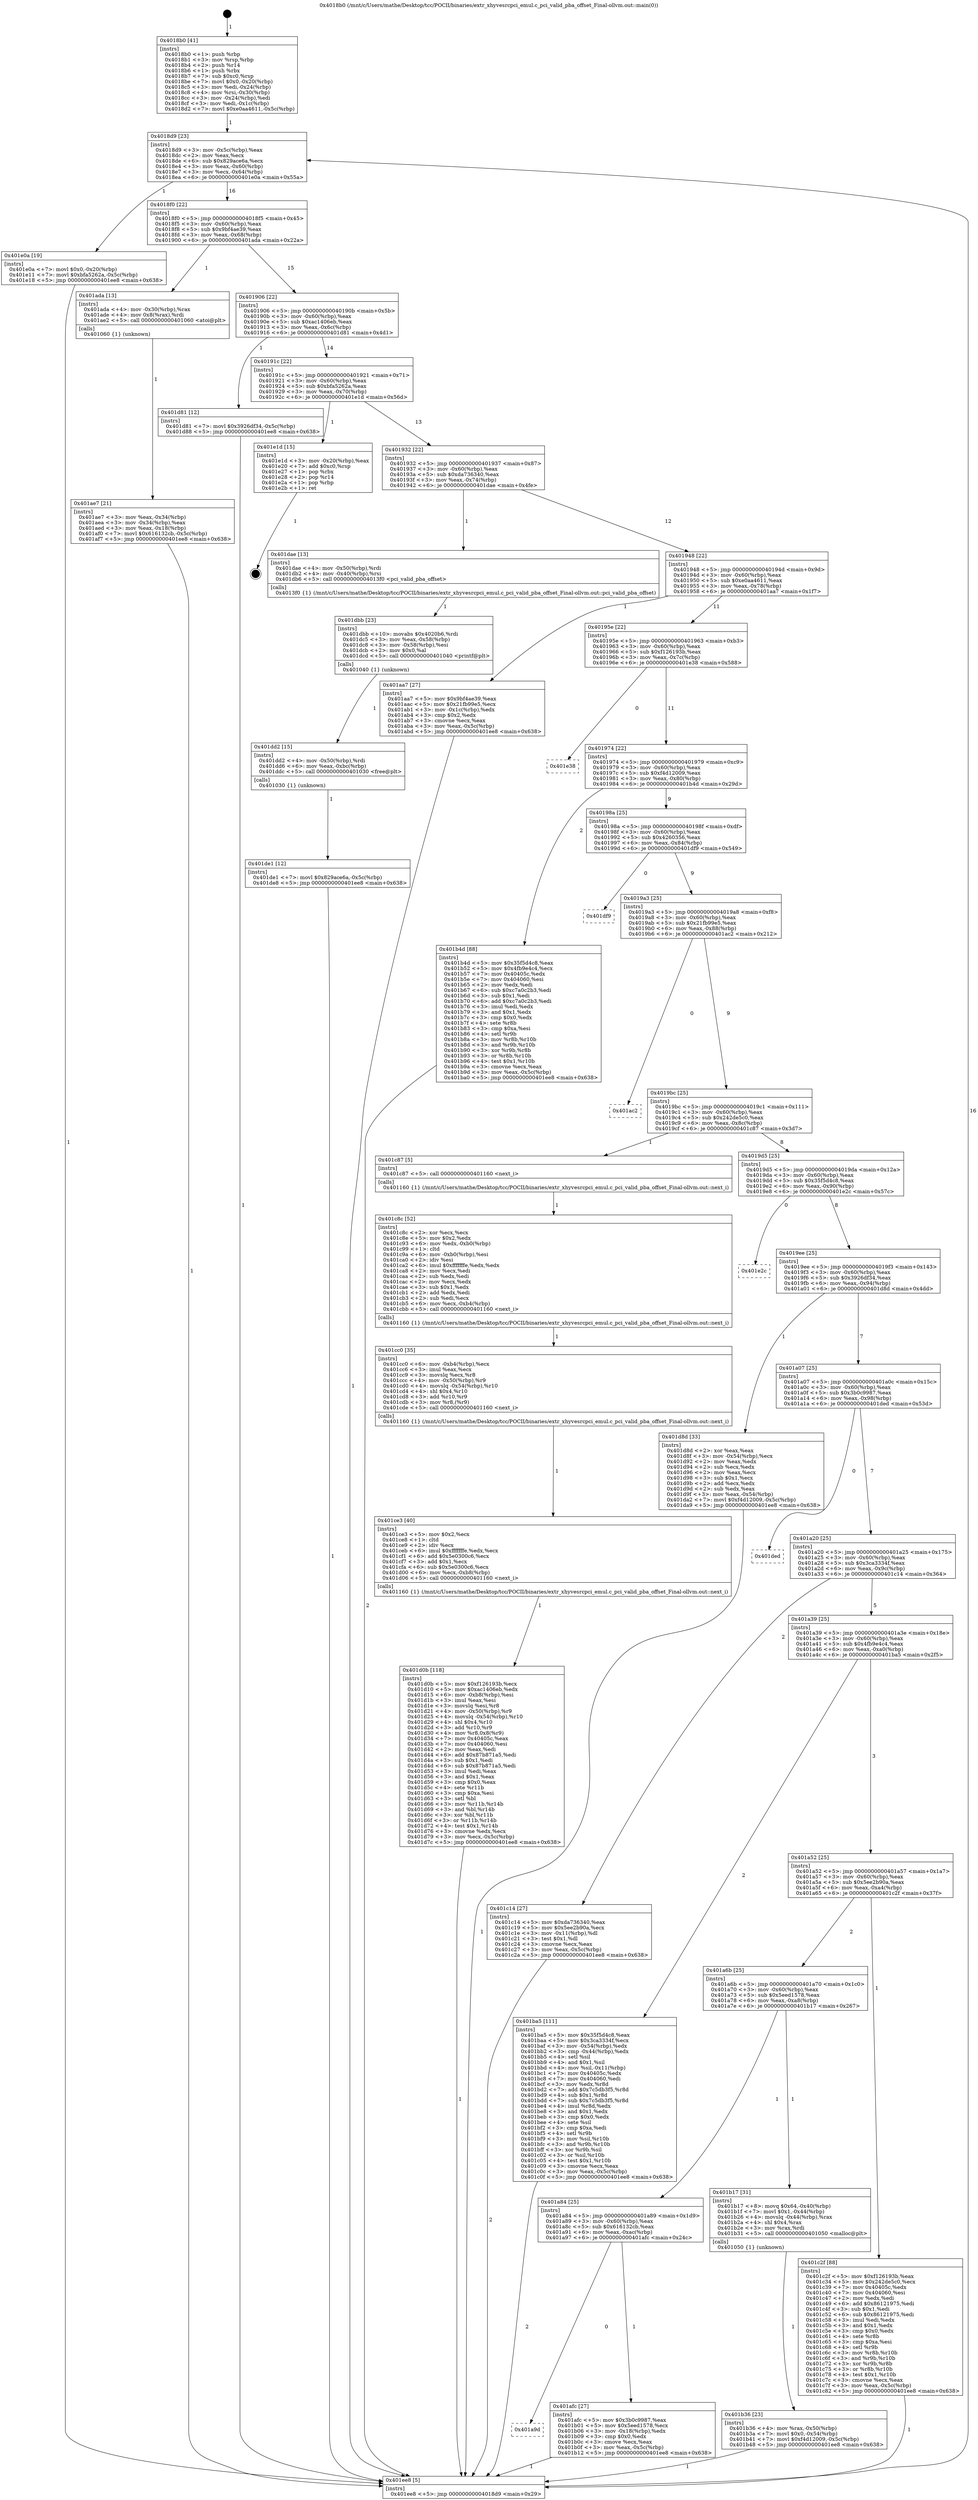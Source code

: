 digraph "0x4018b0" {
  label = "0x4018b0 (/mnt/c/Users/mathe/Desktop/tcc/POCII/binaries/extr_xhyvesrcpci_emul.c_pci_valid_pba_offset_Final-ollvm.out::main(0))"
  labelloc = "t"
  node[shape=record]

  Entry [label="",width=0.3,height=0.3,shape=circle,fillcolor=black,style=filled]
  "0x4018d9" [label="{
     0x4018d9 [23]\l
     | [instrs]\l
     &nbsp;&nbsp;0x4018d9 \<+3\>: mov -0x5c(%rbp),%eax\l
     &nbsp;&nbsp;0x4018dc \<+2\>: mov %eax,%ecx\l
     &nbsp;&nbsp;0x4018de \<+6\>: sub $0x829ace6a,%ecx\l
     &nbsp;&nbsp;0x4018e4 \<+3\>: mov %eax,-0x60(%rbp)\l
     &nbsp;&nbsp;0x4018e7 \<+3\>: mov %ecx,-0x64(%rbp)\l
     &nbsp;&nbsp;0x4018ea \<+6\>: je 0000000000401e0a \<main+0x55a\>\l
  }"]
  "0x401e0a" [label="{
     0x401e0a [19]\l
     | [instrs]\l
     &nbsp;&nbsp;0x401e0a \<+7\>: movl $0x0,-0x20(%rbp)\l
     &nbsp;&nbsp;0x401e11 \<+7\>: movl $0xbfa5262a,-0x5c(%rbp)\l
     &nbsp;&nbsp;0x401e18 \<+5\>: jmp 0000000000401ee8 \<main+0x638\>\l
  }"]
  "0x4018f0" [label="{
     0x4018f0 [22]\l
     | [instrs]\l
     &nbsp;&nbsp;0x4018f0 \<+5\>: jmp 00000000004018f5 \<main+0x45\>\l
     &nbsp;&nbsp;0x4018f5 \<+3\>: mov -0x60(%rbp),%eax\l
     &nbsp;&nbsp;0x4018f8 \<+5\>: sub $0x9bf4ae39,%eax\l
     &nbsp;&nbsp;0x4018fd \<+3\>: mov %eax,-0x68(%rbp)\l
     &nbsp;&nbsp;0x401900 \<+6\>: je 0000000000401ada \<main+0x22a\>\l
  }"]
  Exit [label="",width=0.3,height=0.3,shape=circle,fillcolor=black,style=filled,peripheries=2]
  "0x401ada" [label="{
     0x401ada [13]\l
     | [instrs]\l
     &nbsp;&nbsp;0x401ada \<+4\>: mov -0x30(%rbp),%rax\l
     &nbsp;&nbsp;0x401ade \<+4\>: mov 0x8(%rax),%rdi\l
     &nbsp;&nbsp;0x401ae2 \<+5\>: call 0000000000401060 \<atoi@plt\>\l
     | [calls]\l
     &nbsp;&nbsp;0x401060 \{1\} (unknown)\l
  }"]
  "0x401906" [label="{
     0x401906 [22]\l
     | [instrs]\l
     &nbsp;&nbsp;0x401906 \<+5\>: jmp 000000000040190b \<main+0x5b\>\l
     &nbsp;&nbsp;0x40190b \<+3\>: mov -0x60(%rbp),%eax\l
     &nbsp;&nbsp;0x40190e \<+5\>: sub $0xac1406eb,%eax\l
     &nbsp;&nbsp;0x401913 \<+3\>: mov %eax,-0x6c(%rbp)\l
     &nbsp;&nbsp;0x401916 \<+6\>: je 0000000000401d81 \<main+0x4d1\>\l
  }"]
  "0x401de1" [label="{
     0x401de1 [12]\l
     | [instrs]\l
     &nbsp;&nbsp;0x401de1 \<+7\>: movl $0x829ace6a,-0x5c(%rbp)\l
     &nbsp;&nbsp;0x401de8 \<+5\>: jmp 0000000000401ee8 \<main+0x638\>\l
  }"]
  "0x401d81" [label="{
     0x401d81 [12]\l
     | [instrs]\l
     &nbsp;&nbsp;0x401d81 \<+7\>: movl $0x3926df34,-0x5c(%rbp)\l
     &nbsp;&nbsp;0x401d88 \<+5\>: jmp 0000000000401ee8 \<main+0x638\>\l
  }"]
  "0x40191c" [label="{
     0x40191c [22]\l
     | [instrs]\l
     &nbsp;&nbsp;0x40191c \<+5\>: jmp 0000000000401921 \<main+0x71\>\l
     &nbsp;&nbsp;0x401921 \<+3\>: mov -0x60(%rbp),%eax\l
     &nbsp;&nbsp;0x401924 \<+5\>: sub $0xbfa5262a,%eax\l
     &nbsp;&nbsp;0x401929 \<+3\>: mov %eax,-0x70(%rbp)\l
     &nbsp;&nbsp;0x40192c \<+6\>: je 0000000000401e1d \<main+0x56d\>\l
  }"]
  "0x401dd2" [label="{
     0x401dd2 [15]\l
     | [instrs]\l
     &nbsp;&nbsp;0x401dd2 \<+4\>: mov -0x50(%rbp),%rdi\l
     &nbsp;&nbsp;0x401dd6 \<+6\>: mov %eax,-0xbc(%rbp)\l
     &nbsp;&nbsp;0x401ddc \<+5\>: call 0000000000401030 \<free@plt\>\l
     | [calls]\l
     &nbsp;&nbsp;0x401030 \{1\} (unknown)\l
  }"]
  "0x401e1d" [label="{
     0x401e1d [15]\l
     | [instrs]\l
     &nbsp;&nbsp;0x401e1d \<+3\>: mov -0x20(%rbp),%eax\l
     &nbsp;&nbsp;0x401e20 \<+7\>: add $0xc0,%rsp\l
     &nbsp;&nbsp;0x401e27 \<+1\>: pop %rbx\l
     &nbsp;&nbsp;0x401e28 \<+2\>: pop %r14\l
     &nbsp;&nbsp;0x401e2a \<+1\>: pop %rbp\l
     &nbsp;&nbsp;0x401e2b \<+1\>: ret\l
  }"]
  "0x401932" [label="{
     0x401932 [22]\l
     | [instrs]\l
     &nbsp;&nbsp;0x401932 \<+5\>: jmp 0000000000401937 \<main+0x87\>\l
     &nbsp;&nbsp;0x401937 \<+3\>: mov -0x60(%rbp),%eax\l
     &nbsp;&nbsp;0x40193a \<+5\>: sub $0xda736340,%eax\l
     &nbsp;&nbsp;0x40193f \<+3\>: mov %eax,-0x74(%rbp)\l
     &nbsp;&nbsp;0x401942 \<+6\>: je 0000000000401dae \<main+0x4fe\>\l
  }"]
  "0x401dbb" [label="{
     0x401dbb [23]\l
     | [instrs]\l
     &nbsp;&nbsp;0x401dbb \<+10\>: movabs $0x4020b6,%rdi\l
     &nbsp;&nbsp;0x401dc5 \<+3\>: mov %eax,-0x58(%rbp)\l
     &nbsp;&nbsp;0x401dc8 \<+3\>: mov -0x58(%rbp),%esi\l
     &nbsp;&nbsp;0x401dcb \<+2\>: mov $0x0,%al\l
     &nbsp;&nbsp;0x401dcd \<+5\>: call 0000000000401040 \<printf@plt\>\l
     | [calls]\l
     &nbsp;&nbsp;0x401040 \{1\} (unknown)\l
  }"]
  "0x401dae" [label="{
     0x401dae [13]\l
     | [instrs]\l
     &nbsp;&nbsp;0x401dae \<+4\>: mov -0x50(%rbp),%rdi\l
     &nbsp;&nbsp;0x401db2 \<+4\>: mov -0x40(%rbp),%rsi\l
     &nbsp;&nbsp;0x401db6 \<+5\>: call 00000000004013f0 \<pci_valid_pba_offset\>\l
     | [calls]\l
     &nbsp;&nbsp;0x4013f0 \{1\} (/mnt/c/Users/mathe/Desktop/tcc/POCII/binaries/extr_xhyvesrcpci_emul.c_pci_valid_pba_offset_Final-ollvm.out::pci_valid_pba_offset)\l
  }"]
  "0x401948" [label="{
     0x401948 [22]\l
     | [instrs]\l
     &nbsp;&nbsp;0x401948 \<+5\>: jmp 000000000040194d \<main+0x9d\>\l
     &nbsp;&nbsp;0x40194d \<+3\>: mov -0x60(%rbp),%eax\l
     &nbsp;&nbsp;0x401950 \<+5\>: sub $0xe0aa4611,%eax\l
     &nbsp;&nbsp;0x401955 \<+3\>: mov %eax,-0x78(%rbp)\l
     &nbsp;&nbsp;0x401958 \<+6\>: je 0000000000401aa7 \<main+0x1f7\>\l
  }"]
  "0x401d0b" [label="{
     0x401d0b [118]\l
     | [instrs]\l
     &nbsp;&nbsp;0x401d0b \<+5\>: mov $0xf126193b,%ecx\l
     &nbsp;&nbsp;0x401d10 \<+5\>: mov $0xac1406eb,%edx\l
     &nbsp;&nbsp;0x401d15 \<+6\>: mov -0xb8(%rbp),%esi\l
     &nbsp;&nbsp;0x401d1b \<+3\>: imul %eax,%esi\l
     &nbsp;&nbsp;0x401d1e \<+3\>: movslq %esi,%r8\l
     &nbsp;&nbsp;0x401d21 \<+4\>: mov -0x50(%rbp),%r9\l
     &nbsp;&nbsp;0x401d25 \<+4\>: movslq -0x54(%rbp),%r10\l
     &nbsp;&nbsp;0x401d29 \<+4\>: shl $0x4,%r10\l
     &nbsp;&nbsp;0x401d2d \<+3\>: add %r10,%r9\l
     &nbsp;&nbsp;0x401d30 \<+4\>: mov %r8,0x8(%r9)\l
     &nbsp;&nbsp;0x401d34 \<+7\>: mov 0x40405c,%eax\l
     &nbsp;&nbsp;0x401d3b \<+7\>: mov 0x404060,%esi\l
     &nbsp;&nbsp;0x401d42 \<+2\>: mov %eax,%edi\l
     &nbsp;&nbsp;0x401d44 \<+6\>: add $0x87b871a5,%edi\l
     &nbsp;&nbsp;0x401d4a \<+3\>: sub $0x1,%edi\l
     &nbsp;&nbsp;0x401d4d \<+6\>: sub $0x87b871a5,%edi\l
     &nbsp;&nbsp;0x401d53 \<+3\>: imul %edi,%eax\l
     &nbsp;&nbsp;0x401d56 \<+3\>: and $0x1,%eax\l
     &nbsp;&nbsp;0x401d59 \<+3\>: cmp $0x0,%eax\l
     &nbsp;&nbsp;0x401d5c \<+4\>: sete %r11b\l
     &nbsp;&nbsp;0x401d60 \<+3\>: cmp $0xa,%esi\l
     &nbsp;&nbsp;0x401d63 \<+3\>: setl %bl\l
     &nbsp;&nbsp;0x401d66 \<+3\>: mov %r11b,%r14b\l
     &nbsp;&nbsp;0x401d69 \<+3\>: and %bl,%r14b\l
     &nbsp;&nbsp;0x401d6c \<+3\>: xor %bl,%r11b\l
     &nbsp;&nbsp;0x401d6f \<+3\>: or %r11b,%r14b\l
     &nbsp;&nbsp;0x401d72 \<+4\>: test $0x1,%r14b\l
     &nbsp;&nbsp;0x401d76 \<+3\>: cmovne %edx,%ecx\l
     &nbsp;&nbsp;0x401d79 \<+3\>: mov %ecx,-0x5c(%rbp)\l
     &nbsp;&nbsp;0x401d7c \<+5\>: jmp 0000000000401ee8 \<main+0x638\>\l
  }"]
  "0x401aa7" [label="{
     0x401aa7 [27]\l
     | [instrs]\l
     &nbsp;&nbsp;0x401aa7 \<+5\>: mov $0x9bf4ae39,%eax\l
     &nbsp;&nbsp;0x401aac \<+5\>: mov $0x21fb99e5,%ecx\l
     &nbsp;&nbsp;0x401ab1 \<+3\>: mov -0x1c(%rbp),%edx\l
     &nbsp;&nbsp;0x401ab4 \<+3\>: cmp $0x2,%edx\l
     &nbsp;&nbsp;0x401ab7 \<+3\>: cmovne %ecx,%eax\l
     &nbsp;&nbsp;0x401aba \<+3\>: mov %eax,-0x5c(%rbp)\l
     &nbsp;&nbsp;0x401abd \<+5\>: jmp 0000000000401ee8 \<main+0x638\>\l
  }"]
  "0x40195e" [label="{
     0x40195e [22]\l
     | [instrs]\l
     &nbsp;&nbsp;0x40195e \<+5\>: jmp 0000000000401963 \<main+0xb3\>\l
     &nbsp;&nbsp;0x401963 \<+3\>: mov -0x60(%rbp),%eax\l
     &nbsp;&nbsp;0x401966 \<+5\>: sub $0xf126193b,%eax\l
     &nbsp;&nbsp;0x40196b \<+3\>: mov %eax,-0x7c(%rbp)\l
     &nbsp;&nbsp;0x40196e \<+6\>: je 0000000000401e38 \<main+0x588\>\l
  }"]
  "0x401ee8" [label="{
     0x401ee8 [5]\l
     | [instrs]\l
     &nbsp;&nbsp;0x401ee8 \<+5\>: jmp 00000000004018d9 \<main+0x29\>\l
  }"]
  "0x4018b0" [label="{
     0x4018b0 [41]\l
     | [instrs]\l
     &nbsp;&nbsp;0x4018b0 \<+1\>: push %rbp\l
     &nbsp;&nbsp;0x4018b1 \<+3\>: mov %rsp,%rbp\l
     &nbsp;&nbsp;0x4018b4 \<+2\>: push %r14\l
     &nbsp;&nbsp;0x4018b6 \<+1\>: push %rbx\l
     &nbsp;&nbsp;0x4018b7 \<+7\>: sub $0xc0,%rsp\l
     &nbsp;&nbsp;0x4018be \<+7\>: movl $0x0,-0x20(%rbp)\l
     &nbsp;&nbsp;0x4018c5 \<+3\>: mov %edi,-0x24(%rbp)\l
     &nbsp;&nbsp;0x4018c8 \<+4\>: mov %rsi,-0x30(%rbp)\l
     &nbsp;&nbsp;0x4018cc \<+3\>: mov -0x24(%rbp),%edi\l
     &nbsp;&nbsp;0x4018cf \<+3\>: mov %edi,-0x1c(%rbp)\l
     &nbsp;&nbsp;0x4018d2 \<+7\>: movl $0xe0aa4611,-0x5c(%rbp)\l
  }"]
  "0x401ae7" [label="{
     0x401ae7 [21]\l
     | [instrs]\l
     &nbsp;&nbsp;0x401ae7 \<+3\>: mov %eax,-0x34(%rbp)\l
     &nbsp;&nbsp;0x401aea \<+3\>: mov -0x34(%rbp),%eax\l
     &nbsp;&nbsp;0x401aed \<+3\>: mov %eax,-0x18(%rbp)\l
     &nbsp;&nbsp;0x401af0 \<+7\>: movl $0x616132cb,-0x5c(%rbp)\l
     &nbsp;&nbsp;0x401af7 \<+5\>: jmp 0000000000401ee8 \<main+0x638\>\l
  }"]
  "0x401ce3" [label="{
     0x401ce3 [40]\l
     | [instrs]\l
     &nbsp;&nbsp;0x401ce3 \<+5\>: mov $0x2,%ecx\l
     &nbsp;&nbsp;0x401ce8 \<+1\>: cltd\l
     &nbsp;&nbsp;0x401ce9 \<+2\>: idiv %ecx\l
     &nbsp;&nbsp;0x401ceb \<+6\>: imul $0xfffffffe,%edx,%ecx\l
     &nbsp;&nbsp;0x401cf1 \<+6\>: add $0x5e0300c6,%ecx\l
     &nbsp;&nbsp;0x401cf7 \<+3\>: add $0x1,%ecx\l
     &nbsp;&nbsp;0x401cfa \<+6\>: sub $0x5e0300c6,%ecx\l
     &nbsp;&nbsp;0x401d00 \<+6\>: mov %ecx,-0xb8(%rbp)\l
     &nbsp;&nbsp;0x401d06 \<+5\>: call 0000000000401160 \<next_i\>\l
     | [calls]\l
     &nbsp;&nbsp;0x401160 \{1\} (/mnt/c/Users/mathe/Desktop/tcc/POCII/binaries/extr_xhyvesrcpci_emul.c_pci_valid_pba_offset_Final-ollvm.out::next_i)\l
  }"]
  "0x401e38" [label="{
     0x401e38\l
  }", style=dashed]
  "0x401974" [label="{
     0x401974 [22]\l
     | [instrs]\l
     &nbsp;&nbsp;0x401974 \<+5\>: jmp 0000000000401979 \<main+0xc9\>\l
     &nbsp;&nbsp;0x401979 \<+3\>: mov -0x60(%rbp),%eax\l
     &nbsp;&nbsp;0x40197c \<+5\>: sub $0xf4d12009,%eax\l
     &nbsp;&nbsp;0x401981 \<+3\>: mov %eax,-0x80(%rbp)\l
     &nbsp;&nbsp;0x401984 \<+6\>: je 0000000000401b4d \<main+0x29d\>\l
  }"]
  "0x401cc0" [label="{
     0x401cc0 [35]\l
     | [instrs]\l
     &nbsp;&nbsp;0x401cc0 \<+6\>: mov -0xb4(%rbp),%ecx\l
     &nbsp;&nbsp;0x401cc6 \<+3\>: imul %eax,%ecx\l
     &nbsp;&nbsp;0x401cc9 \<+3\>: movslq %ecx,%r8\l
     &nbsp;&nbsp;0x401ccc \<+4\>: mov -0x50(%rbp),%r9\l
     &nbsp;&nbsp;0x401cd0 \<+4\>: movslq -0x54(%rbp),%r10\l
     &nbsp;&nbsp;0x401cd4 \<+4\>: shl $0x4,%r10\l
     &nbsp;&nbsp;0x401cd8 \<+3\>: add %r10,%r9\l
     &nbsp;&nbsp;0x401cdb \<+3\>: mov %r8,(%r9)\l
     &nbsp;&nbsp;0x401cde \<+5\>: call 0000000000401160 \<next_i\>\l
     | [calls]\l
     &nbsp;&nbsp;0x401160 \{1\} (/mnt/c/Users/mathe/Desktop/tcc/POCII/binaries/extr_xhyvesrcpci_emul.c_pci_valid_pba_offset_Final-ollvm.out::next_i)\l
  }"]
  "0x401b4d" [label="{
     0x401b4d [88]\l
     | [instrs]\l
     &nbsp;&nbsp;0x401b4d \<+5\>: mov $0x35f5d4c8,%eax\l
     &nbsp;&nbsp;0x401b52 \<+5\>: mov $0x4fb9e4c4,%ecx\l
     &nbsp;&nbsp;0x401b57 \<+7\>: mov 0x40405c,%edx\l
     &nbsp;&nbsp;0x401b5e \<+7\>: mov 0x404060,%esi\l
     &nbsp;&nbsp;0x401b65 \<+2\>: mov %edx,%edi\l
     &nbsp;&nbsp;0x401b67 \<+6\>: sub $0xc7a0c2b3,%edi\l
     &nbsp;&nbsp;0x401b6d \<+3\>: sub $0x1,%edi\l
     &nbsp;&nbsp;0x401b70 \<+6\>: add $0xc7a0c2b3,%edi\l
     &nbsp;&nbsp;0x401b76 \<+3\>: imul %edi,%edx\l
     &nbsp;&nbsp;0x401b79 \<+3\>: and $0x1,%edx\l
     &nbsp;&nbsp;0x401b7c \<+3\>: cmp $0x0,%edx\l
     &nbsp;&nbsp;0x401b7f \<+4\>: sete %r8b\l
     &nbsp;&nbsp;0x401b83 \<+3\>: cmp $0xa,%esi\l
     &nbsp;&nbsp;0x401b86 \<+4\>: setl %r9b\l
     &nbsp;&nbsp;0x401b8a \<+3\>: mov %r8b,%r10b\l
     &nbsp;&nbsp;0x401b8d \<+3\>: and %r9b,%r10b\l
     &nbsp;&nbsp;0x401b90 \<+3\>: xor %r9b,%r8b\l
     &nbsp;&nbsp;0x401b93 \<+3\>: or %r8b,%r10b\l
     &nbsp;&nbsp;0x401b96 \<+4\>: test $0x1,%r10b\l
     &nbsp;&nbsp;0x401b9a \<+3\>: cmovne %ecx,%eax\l
     &nbsp;&nbsp;0x401b9d \<+3\>: mov %eax,-0x5c(%rbp)\l
     &nbsp;&nbsp;0x401ba0 \<+5\>: jmp 0000000000401ee8 \<main+0x638\>\l
  }"]
  "0x40198a" [label="{
     0x40198a [25]\l
     | [instrs]\l
     &nbsp;&nbsp;0x40198a \<+5\>: jmp 000000000040198f \<main+0xdf\>\l
     &nbsp;&nbsp;0x40198f \<+3\>: mov -0x60(%rbp),%eax\l
     &nbsp;&nbsp;0x401992 \<+5\>: sub $0x4260356,%eax\l
     &nbsp;&nbsp;0x401997 \<+6\>: mov %eax,-0x84(%rbp)\l
     &nbsp;&nbsp;0x40199d \<+6\>: je 0000000000401df9 \<main+0x549\>\l
  }"]
  "0x401c8c" [label="{
     0x401c8c [52]\l
     | [instrs]\l
     &nbsp;&nbsp;0x401c8c \<+2\>: xor %ecx,%ecx\l
     &nbsp;&nbsp;0x401c8e \<+5\>: mov $0x2,%edx\l
     &nbsp;&nbsp;0x401c93 \<+6\>: mov %edx,-0xb0(%rbp)\l
     &nbsp;&nbsp;0x401c99 \<+1\>: cltd\l
     &nbsp;&nbsp;0x401c9a \<+6\>: mov -0xb0(%rbp),%esi\l
     &nbsp;&nbsp;0x401ca0 \<+2\>: idiv %esi\l
     &nbsp;&nbsp;0x401ca2 \<+6\>: imul $0xfffffffe,%edx,%edx\l
     &nbsp;&nbsp;0x401ca8 \<+2\>: mov %ecx,%edi\l
     &nbsp;&nbsp;0x401caa \<+2\>: sub %edx,%edi\l
     &nbsp;&nbsp;0x401cac \<+2\>: mov %ecx,%edx\l
     &nbsp;&nbsp;0x401cae \<+3\>: sub $0x1,%edx\l
     &nbsp;&nbsp;0x401cb1 \<+2\>: add %edx,%edi\l
     &nbsp;&nbsp;0x401cb3 \<+2\>: sub %edi,%ecx\l
     &nbsp;&nbsp;0x401cb5 \<+6\>: mov %ecx,-0xb4(%rbp)\l
     &nbsp;&nbsp;0x401cbb \<+5\>: call 0000000000401160 \<next_i\>\l
     | [calls]\l
     &nbsp;&nbsp;0x401160 \{1\} (/mnt/c/Users/mathe/Desktop/tcc/POCII/binaries/extr_xhyvesrcpci_emul.c_pci_valid_pba_offset_Final-ollvm.out::next_i)\l
  }"]
  "0x401df9" [label="{
     0x401df9\l
  }", style=dashed]
  "0x4019a3" [label="{
     0x4019a3 [25]\l
     | [instrs]\l
     &nbsp;&nbsp;0x4019a3 \<+5\>: jmp 00000000004019a8 \<main+0xf8\>\l
     &nbsp;&nbsp;0x4019a8 \<+3\>: mov -0x60(%rbp),%eax\l
     &nbsp;&nbsp;0x4019ab \<+5\>: sub $0x21fb99e5,%eax\l
     &nbsp;&nbsp;0x4019b0 \<+6\>: mov %eax,-0x88(%rbp)\l
     &nbsp;&nbsp;0x4019b6 \<+6\>: je 0000000000401ac2 \<main+0x212\>\l
  }"]
  "0x401b36" [label="{
     0x401b36 [23]\l
     | [instrs]\l
     &nbsp;&nbsp;0x401b36 \<+4\>: mov %rax,-0x50(%rbp)\l
     &nbsp;&nbsp;0x401b3a \<+7\>: movl $0x0,-0x54(%rbp)\l
     &nbsp;&nbsp;0x401b41 \<+7\>: movl $0xf4d12009,-0x5c(%rbp)\l
     &nbsp;&nbsp;0x401b48 \<+5\>: jmp 0000000000401ee8 \<main+0x638\>\l
  }"]
  "0x401ac2" [label="{
     0x401ac2\l
  }", style=dashed]
  "0x4019bc" [label="{
     0x4019bc [25]\l
     | [instrs]\l
     &nbsp;&nbsp;0x4019bc \<+5\>: jmp 00000000004019c1 \<main+0x111\>\l
     &nbsp;&nbsp;0x4019c1 \<+3\>: mov -0x60(%rbp),%eax\l
     &nbsp;&nbsp;0x4019c4 \<+5\>: sub $0x242de5c0,%eax\l
     &nbsp;&nbsp;0x4019c9 \<+6\>: mov %eax,-0x8c(%rbp)\l
     &nbsp;&nbsp;0x4019cf \<+6\>: je 0000000000401c87 \<main+0x3d7\>\l
  }"]
  "0x401a9d" [label="{
     0x401a9d\l
  }", style=dashed]
  "0x401c87" [label="{
     0x401c87 [5]\l
     | [instrs]\l
     &nbsp;&nbsp;0x401c87 \<+5\>: call 0000000000401160 \<next_i\>\l
     | [calls]\l
     &nbsp;&nbsp;0x401160 \{1\} (/mnt/c/Users/mathe/Desktop/tcc/POCII/binaries/extr_xhyvesrcpci_emul.c_pci_valid_pba_offset_Final-ollvm.out::next_i)\l
  }"]
  "0x4019d5" [label="{
     0x4019d5 [25]\l
     | [instrs]\l
     &nbsp;&nbsp;0x4019d5 \<+5\>: jmp 00000000004019da \<main+0x12a\>\l
     &nbsp;&nbsp;0x4019da \<+3\>: mov -0x60(%rbp),%eax\l
     &nbsp;&nbsp;0x4019dd \<+5\>: sub $0x35f5d4c8,%eax\l
     &nbsp;&nbsp;0x4019e2 \<+6\>: mov %eax,-0x90(%rbp)\l
     &nbsp;&nbsp;0x4019e8 \<+6\>: je 0000000000401e2c \<main+0x57c\>\l
  }"]
  "0x401afc" [label="{
     0x401afc [27]\l
     | [instrs]\l
     &nbsp;&nbsp;0x401afc \<+5\>: mov $0x3b0c9987,%eax\l
     &nbsp;&nbsp;0x401b01 \<+5\>: mov $0x5eed1578,%ecx\l
     &nbsp;&nbsp;0x401b06 \<+3\>: mov -0x18(%rbp),%edx\l
     &nbsp;&nbsp;0x401b09 \<+3\>: cmp $0x0,%edx\l
     &nbsp;&nbsp;0x401b0c \<+3\>: cmove %ecx,%eax\l
     &nbsp;&nbsp;0x401b0f \<+3\>: mov %eax,-0x5c(%rbp)\l
     &nbsp;&nbsp;0x401b12 \<+5\>: jmp 0000000000401ee8 \<main+0x638\>\l
  }"]
  "0x401e2c" [label="{
     0x401e2c\l
  }", style=dashed]
  "0x4019ee" [label="{
     0x4019ee [25]\l
     | [instrs]\l
     &nbsp;&nbsp;0x4019ee \<+5\>: jmp 00000000004019f3 \<main+0x143\>\l
     &nbsp;&nbsp;0x4019f3 \<+3\>: mov -0x60(%rbp),%eax\l
     &nbsp;&nbsp;0x4019f6 \<+5\>: sub $0x3926df34,%eax\l
     &nbsp;&nbsp;0x4019fb \<+6\>: mov %eax,-0x94(%rbp)\l
     &nbsp;&nbsp;0x401a01 \<+6\>: je 0000000000401d8d \<main+0x4dd\>\l
  }"]
  "0x401a84" [label="{
     0x401a84 [25]\l
     | [instrs]\l
     &nbsp;&nbsp;0x401a84 \<+5\>: jmp 0000000000401a89 \<main+0x1d9\>\l
     &nbsp;&nbsp;0x401a89 \<+3\>: mov -0x60(%rbp),%eax\l
     &nbsp;&nbsp;0x401a8c \<+5\>: sub $0x616132cb,%eax\l
     &nbsp;&nbsp;0x401a91 \<+6\>: mov %eax,-0xac(%rbp)\l
     &nbsp;&nbsp;0x401a97 \<+6\>: je 0000000000401afc \<main+0x24c\>\l
  }"]
  "0x401d8d" [label="{
     0x401d8d [33]\l
     | [instrs]\l
     &nbsp;&nbsp;0x401d8d \<+2\>: xor %eax,%eax\l
     &nbsp;&nbsp;0x401d8f \<+3\>: mov -0x54(%rbp),%ecx\l
     &nbsp;&nbsp;0x401d92 \<+2\>: mov %eax,%edx\l
     &nbsp;&nbsp;0x401d94 \<+2\>: sub %ecx,%edx\l
     &nbsp;&nbsp;0x401d96 \<+2\>: mov %eax,%ecx\l
     &nbsp;&nbsp;0x401d98 \<+3\>: sub $0x1,%ecx\l
     &nbsp;&nbsp;0x401d9b \<+2\>: add %ecx,%edx\l
     &nbsp;&nbsp;0x401d9d \<+2\>: sub %edx,%eax\l
     &nbsp;&nbsp;0x401d9f \<+3\>: mov %eax,-0x54(%rbp)\l
     &nbsp;&nbsp;0x401da2 \<+7\>: movl $0xf4d12009,-0x5c(%rbp)\l
     &nbsp;&nbsp;0x401da9 \<+5\>: jmp 0000000000401ee8 \<main+0x638\>\l
  }"]
  "0x401a07" [label="{
     0x401a07 [25]\l
     | [instrs]\l
     &nbsp;&nbsp;0x401a07 \<+5\>: jmp 0000000000401a0c \<main+0x15c\>\l
     &nbsp;&nbsp;0x401a0c \<+3\>: mov -0x60(%rbp),%eax\l
     &nbsp;&nbsp;0x401a0f \<+5\>: sub $0x3b0c9987,%eax\l
     &nbsp;&nbsp;0x401a14 \<+6\>: mov %eax,-0x98(%rbp)\l
     &nbsp;&nbsp;0x401a1a \<+6\>: je 0000000000401ded \<main+0x53d\>\l
  }"]
  "0x401b17" [label="{
     0x401b17 [31]\l
     | [instrs]\l
     &nbsp;&nbsp;0x401b17 \<+8\>: movq $0x64,-0x40(%rbp)\l
     &nbsp;&nbsp;0x401b1f \<+7\>: movl $0x1,-0x44(%rbp)\l
     &nbsp;&nbsp;0x401b26 \<+4\>: movslq -0x44(%rbp),%rax\l
     &nbsp;&nbsp;0x401b2a \<+4\>: shl $0x4,%rax\l
     &nbsp;&nbsp;0x401b2e \<+3\>: mov %rax,%rdi\l
     &nbsp;&nbsp;0x401b31 \<+5\>: call 0000000000401050 \<malloc@plt\>\l
     | [calls]\l
     &nbsp;&nbsp;0x401050 \{1\} (unknown)\l
  }"]
  "0x401ded" [label="{
     0x401ded\l
  }", style=dashed]
  "0x401a20" [label="{
     0x401a20 [25]\l
     | [instrs]\l
     &nbsp;&nbsp;0x401a20 \<+5\>: jmp 0000000000401a25 \<main+0x175\>\l
     &nbsp;&nbsp;0x401a25 \<+3\>: mov -0x60(%rbp),%eax\l
     &nbsp;&nbsp;0x401a28 \<+5\>: sub $0x3ca3334f,%eax\l
     &nbsp;&nbsp;0x401a2d \<+6\>: mov %eax,-0x9c(%rbp)\l
     &nbsp;&nbsp;0x401a33 \<+6\>: je 0000000000401c14 \<main+0x364\>\l
  }"]
  "0x401a6b" [label="{
     0x401a6b [25]\l
     | [instrs]\l
     &nbsp;&nbsp;0x401a6b \<+5\>: jmp 0000000000401a70 \<main+0x1c0\>\l
     &nbsp;&nbsp;0x401a70 \<+3\>: mov -0x60(%rbp),%eax\l
     &nbsp;&nbsp;0x401a73 \<+5\>: sub $0x5eed1578,%eax\l
     &nbsp;&nbsp;0x401a78 \<+6\>: mov %eax,-0xa8(%rbp)\l
     &nbsp;&nbsp;0x401a7e \<+6\>: je 0000000000401b17 \<main+0x267\>\l
  }"]
  "0x401c14" [label="{
     0x401c14 [27]\l
     | [instrs]\l
     &nbsp;&nbsp;0x401c14 \<+5\>: mov $0xda736340,%eax\l
     &nbsp;&nbsp;0x401c19 \<+5\>: mov $0x5ee2b90a,%ecx\l
     &nbsp;&nbsp;0x401c1e \<+3\>: mov -0x11(%rbp),%dl\l
     &nbsp;&nbsp;0x401c21 \<+3\>: test $0x1,%dl\l
     &nbsp;&nbsp;0x401c24 \<+3\>: cmovne %ecx,%eax\l
     &nbsp;&nbsp;0x401c27 \<+3\>: mov %eax,-0x5c(%rbp)\l
     &nbsp;&nbsp;0x401c2a \<+5\>: jmp 0000000000401ee8 \<main+0x638\>\l
  }"]
  "0x401a39" [label="{
     0x401a39 [25]\l
     | [instrs]\l
     &nbsp;&nbsp;0x401a39 \<+5\>: jmp 0000000000401a3e \<main+0x18e\>\l
     &nbsp;&nbsp;0x401a3e \<+3\>: mov -0x60(%rbp),%eax\l
     &nbsp;&nbsp;0x401a41 \<+5\>: sub $0x4fb9e4c4,%eax\l
     &nbsp;&nbsp;0x401a46 \<+6\>: mov %eax,-0xa0(%rbp)\l
     &nbsp;&nbsp;0x401a4c \<+6\>: je 0000000000401ba5 \<main+0x2f5\>\l
  }"]
  "0x401c2f" [label="{
     0x401c2f [88]\l
     | [instrs]\l
     &nbsp;&nbsp;0x401c2f \<+5\>: mov $0xf126193b,%eax\l
     &nbsp;&nbsp;0x401c34 \<+5\>: mov $0x242de5c0,%ecx\l
     &nbsp;&nbsp;0x401c39 \<+7\>: mov 0x40405c,%edx\l
     &nbsp;&nbsp;0x401c40 \<+7\>: mov 0x404060,%esi\l
     &nbsp;&nbsp;0x401c47 \<+2\>: mov %edx,%edi\l
     &nbsp;&nbsp;0x401c49 \<+6\>: add $0x86121975,%edi\l
     &nbsp;&nbsp;0x401c4f \<+3\>: sub $0x1,%edi\l
     &nbsp;&nbsp;0x401c52 \<+6\>: sub $0x86121975,%edi\l
     &nbsp;&nbsp;0x401c58 \<+3\>: imul %edi,%edx\l
     &nbsp;&nbsp;0x401c5b \<+3\>: and $0x1,%edx\l
     &nbsp;&nbsp;0x401c5e \<+3\>: cmp $0x0,%edx\l
     &nbsp;&nbsp;0x401c61 \<+4\>: sete %r8b\l
     &nbsp;&nbsp;0x401c65 \<+3\>: cmp $0xa,%esi\l
     &nbsp;&nbsp;0x401c68 \<+4\>: setl %r9b\l
     &nbsp;&nbsp;0x401c6c \<+3\>: mov %r8b,%r10b\l
     &nbsp;&nbsp;0x401c6f \<+3\>: and %r9b,%r10b\l
     &nbsp;&nbsp;0x401c72 \<+3\>: xor %r9b,%r8b\l
     &nbsp;&nbsp;0x401c75 \<+3\>: or %r8b,%r10b\l
     &nbsp;&nbsp;0x401c78 \<+4\>: test $0x1,%r10b\l
     &nbsp;&nbsp;0x401c7c \<+3\>: cmovne %ecx,%eax\l
     &nbsp;&nbsp;0x401c7f \<+3\>: mov %eax,-0x5c(%rbp)\l
     &nbsp;&nbsp;0x401c82 \<+5\>: jmp 0000000000401ee8 \<main+0x638\>\l
  }"]
  "0x401ba5" [label="{
     0x401ba5 [111]\l
     | [instrs]\l
     &nbsp;&nbsp;0x401ba5 \<+5\>: mov $0x35f5d4c8,%eax\l
     &nbsp;&nbsp;0x401baa \<+5\>: mov $0x3ca3334f,%ecx\l
     &nbsp;&nbsp;0x401baf \<+3\>: mov -0x54(%rbp),%edx\l
     &nbsp;&nbsp;0x401bb2 \<+3\>: cmp -0x44(%rbp),%edx\l
     &nbsp;&nbsp;0x401bb5 \<+4\>: setl %sil\l
     &nbsp;&nbsp;0x401bb9 \<+4\>: and $0x1,%sil\l
     &nbsp;&nbsp;0x401bbd \<+4\>: mov %sil,-0x11(%rbp)\l
     &nbsp;&nbsp;0x401bc1 \<+7\>: mov 0x40405c,%edx\l
     &nbsp;&nbsp;0x401bc8 \<+7\>: mov 0x404060,%edi\l
     &nbsp;&nbsp;0x401bcf \<+3\>: mov %edx,%r8d\l
     &nbsp;&nbsp;0x401bd2 \<+7\>: add $0x7c5db3f5,%r8d\l
     &nbsp;&nbsp;0x401bd9 \<+4\>: sub $0x1,%r8d\l
     &nbsp;&nbsp;0x401bdd \<+7\>: sub $0x7c5db3f5,%r8d\l
     &nbsp;&nbsp;0x401be4 \<+4\>: imul %r8d,%edx\l
     &nbsp;&nbsp;0x401be8 \<+3\>: and $0x1,%edx\l
     &nbsp;&nbsp;0x401beb \<+3\>: cmp $0x0,%edx\l
     &nbsp;&nbsp;0x401bee \<+4\>: sete %sil\l
     &nbsp;&nbsp;0x401bf2 \<+3\>: cmp $0xa,%edi\l
     &nbsp;&nbsp;0x401bf5 \<+4\>: setl %r9b\l
     &nbsp;&nbsp;0x401bf9 \<+3\>: mov %sil,%r10b\l
     &nbsp;&nbsp;0x401bfc \<+3\>: and %r9b,%r10b\l
     &nbsp;&nbsp;0x401bff \<+3\>: xor %r9b,%sil\l
     &nbsp;&nbsp;0x401c02 \<+3\>: or %sil,%r10b\l
     &nbsp;&nbsp;0x401c05 \<+4\>: test $0x1,%r10b\l
     &nbsp;&nbsp;0x401c09 \<+3\>: cmovne %ecx,%eax\l
     &nbsp;&nbsp;0x401c0c \<+3\>: mov %eax,-0x5c(%rbp)\l
     &nbsp;&nbsp;0x401c0f \<+5\>: jmp 0000000000401ee8 \<main+0x638\>\l
  }"]
  "0x401a52" [label="{
     0x401a52 [25]\l
     | [instrs]\l
     &nbsp;&nbsp;0x401a52 \<+5\>: jmp 0000000000401a57 \<main+0x1a7\>\l
     &nbsp;&nbsp;0x401a57 \<+3\>: mov -0x60(%rbp),%eax\l
     &nbsp;&nbsp;0x401a5a \<+5\>: sub $0x5ee2b90a,%eax\l
     &nbsp;&nbsp;0x401a5f \<+6\>: mov %eax,-0xa4(%rbp)\l
     &nbsp;&nbsp;0x401a65 \<+6\>: je 0000000000401c2f \<main+0x37f\>\l
  }"]
  Entry -> "0x4018b0" [label=" 1"]
  "0x4018d9" -> "0x401e0a" [label=" 1"]
  "0x4018d9" -> "0x4018f0" [label=" 16"]
  "0x401e1d" -> Exit [label=" 1"]
  "0x4018f0" -> "0x401ada" [label=" 1"]
  "0x4018f0" -> "0x401906" [label=" 15"]
  "0x401e0a" -> "0x401ee8" [label=" 1"]
  "0x401906" -> "0x401d81" [label=" 1"]
  "0x401906" -> "0x40191c" [label=" 14"]
  "0x401de1" -> "0x401ee8" [label=" 1"]
  "0x40191c" -> "0x401e1d" [label=" 1"]
  "0x40191c" -> "0x401932" [label=" 13"]
  "0x401dd2" -> "0x401de1" [label=" 1"]
  "0x401932" -> "0x401dae" [label=" 1"]
  "0x401932" -> "0x401948" [label=" 12"]
  "0x401dbb" -> "0x401dd2" [label=" 1"]
  "0x401948" -> "0x401aa7" [label=" 1"]
  "0x401948" -> "0x40195e" [label=" 11"]
  "0x401aa7" -> "0x401ee8" [label=" 1"]
  "0x4018b0" -> "0x4018d9" [label=" 1"]
  "0x401ee8" -> "0x4018d9" [label=" 16"]
  "0x401ada" -> "0x401ae7" [label=" 1"]
  "0x401ae7" -> "0x401ee8" [label=" 1"]
  "0x401dae" -> "0x401dbb" [label=" 1"]
  "0x40195e" -> "0x401e38" [label=" 0"]
  "0x40195e" -> "0x401974" [label=" 11"]
  "0x401d8d" -> "0x401ee8" [label=" 1"]
  "0x401974" -> "0x401b4d" [label=" 2"]
  "0x401974" -> "0x40198a" [label=" 9"]
  "0x401d81" -> "0x401ee8" [label=" 1"]
  "0x40198a" -> "0x401df9" [label=" 0"]
  "0x40198a" -> "0x4019a3" [label=" 9"]
  "0x401d0b" -> "0x401ee8" [label=" 1"]
  "0x4019a3" -> "0x401ac2" [label=" 0"]
  "0x4019a3" -> "0x4019bc" [label=" 9"]
  "0x401ce3" -> "0x401d0b" [label=" 1"]
  "0x4019bc" -> "0x401c87" [label=" 1"]
  "0x4019bc" -> "0x4019d5" [label=" 8"]
  "0x401cc0" -> "0x401ce3" [label=" 1"]
  "0x4019d5" -> "0x401e2c" [label=" 0"]
  "0x4019d5" -> "0x4019ee" [label=" 8"]
  "0x401c8c" -> "0x401cc0" [label=" 1"]
  "0x4019ee" -> "0x401d8d" [label=" 1"]
  "0x4019ee" -> "0x401a07" [label=" 7"]
  "0x401c2f" -> "0x401ee8" [label=" 1"]
  "0x401a07" -> "0x401ded" [label=" 0"]
  "0x401a07" -> "0x401a20" [label=" 7"]
  "0x401c14" -> "0x401ee8" [label=" 2"]
  "0x401a20" -> "0x401c14" [label=" 2"]
  "0x401a20" -> "0x401a39" [label=" 5"]
  "0x401b4d" -> "0x401ee8" [label=" 2"]
  "0x401a39" -> "0x401ba5" [label=" 2"]
  "0x401a39" -> "0x401a52" [label=" 3"]
  "0x401b36" -> "0x401ee8" [label=" 1"]
  "0x401a52" -> "0x401c2f" [label=" 1"]
  "0x401a52" -> "0x401a6b" [label=" 2"]
  "0x401ba5" -> "0x401ee8" [label=" 2"]
  "0x401a6b" -> "0x401b17" [label=" 1"]
  "0x401a6b" -> "0x401a84" [label=" 1"]
  "0x401c87" -> "0x401c8c" [label=" 1"]
  "0x401a84" -> "0x401afc" [label=" 1"]
  "0x401a84" -> "0x401a9d" [label=" 0"]
  "0x401afc" -> "0x401ee8" [label=" 1"]
  "0x401b17" -> "0x401b36" [label=" 1"]
}
